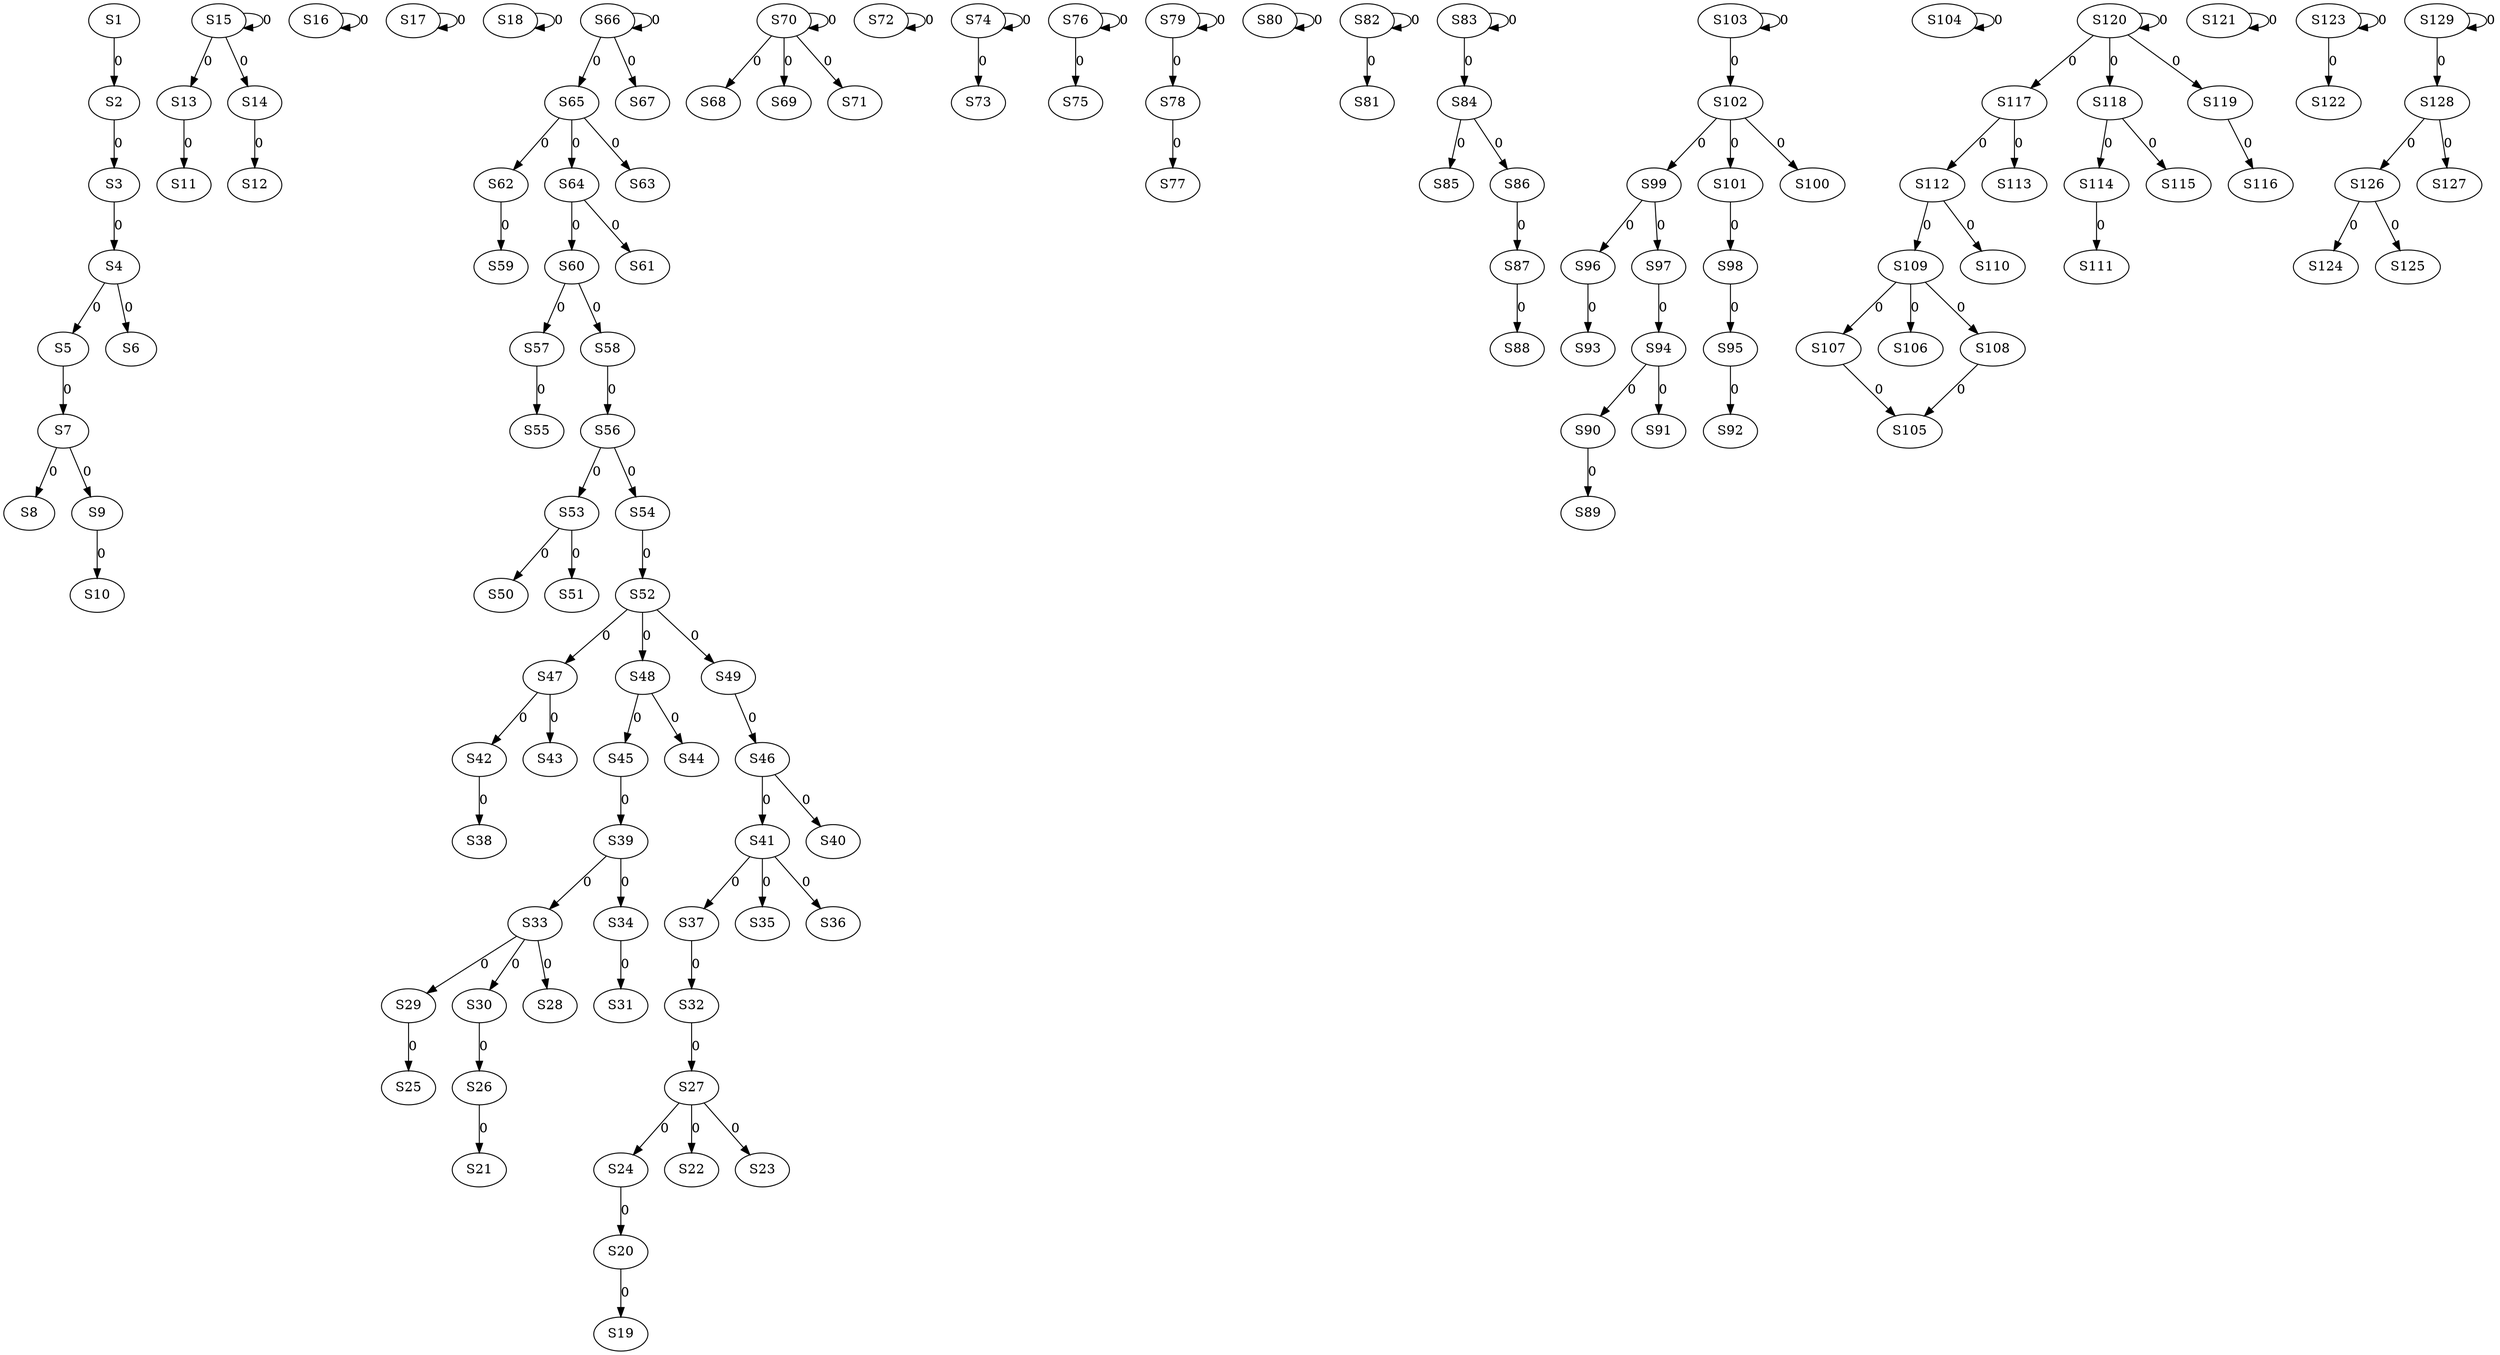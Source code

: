 strict digraph {
	S1 -> S2 [ label = 0 ];
	S2 -> S3 [ label = 0 ];
	S3 -> S4 [ label = 0 ];
	S4 -> S5 [ label = 0 ];
	S4 -> S6 [ label = 0 ];
	S5 -> S7 [ label = 0 ];
	S7 -> S8 [ label = 0 ];
	S7 -> S9 [ label = 0 ];
	S9 -> S10 [ label = 0 ];
	S13 -> S11 [ label = 0 ];
	S14 -> S12 [ label = 0 ];
	S15 -> S13 [ label = 0 ];
	S15 -> S14 [ label = 0 ];
	S15 -> S15 [ label = 0 ];
	S16 -> S16 [ label = 0 ];
	S17 -> S17 [ label = 0 ];
	S18 -> S18 [ label = 0 ];
	S20 -> S19 [ label = 0 ];
	S24 -> S20 [ label = 0 ];
	S26 -> S21 [ label = 0 ];
	S27 -> S22 [ label = 0 ];
	S27 -> S23 [ label = 0 ];
	S27 -> S24 [ label = 0 ];
	S29 -> S25 [ label = 0 ];
	S30 -> S26 [ label = 0 ];
	S32 -> S27 [ label = 0 ];
	S33 -> S28 [ label = 0 ];
	S33 -> S29 [ label = 0 ];
	S33 -> S30 [ label = 0 ];
	S34 -> S31 [ label = 0 ];
	S37 -> S32 [ label = 0 ];
	S39 -> S33 [ label = 0 ];
	S39 -> S34 [ label = 0 ];
	S41 -> S35 [ label = 0 ];
	S41 -> S36 [ label = 0 ];
	S41 -> S37 [ label = 0 ];
	S42 -> S38 [ label = 0 ];
	S45 -> S39 [ label = 0 ];
	S46 -> S40 [ label = 0 ];
	S46 -> S41 [ label = 0 ];
	S47 -> S42 [ label = 0 ];
	S47 -> S43 [ label = 0 ];
	S48 -> S44 [ label = 0 ];
	S48 -> S45 [ label = 0 ];
	S49 -> S46 [ label = 0 ];
	S52 -> S47 [ label = 0 ];
	S52 -> S48 [ label = 0 ];
	S52 -> S49 [ label = 0 ];
	S53 -> S50 [ label = 0 ];
	S53 -> S51 [ label = 0 ];
	S54 -> S52 [ label = 0 ];
	S56 -> S53 [ label = 0 ];
	S56 -> S54 [ label = 0 ];
	S57 -> S55 [ label = 0 ];
	S58 -> S56 [ label = 0 ];
	S60 -> S57 [ label = 0 ];
	S60 -> S58 [ label = 0 ];
	S62 -> S59 [ label = 0 ];
	S64 -> S60 [ label = 0 ];
	S64 -> S61 [ label = 0 ];
	S65 -> S62 [ label = 0 ];
	S65 -> S63 [ label = 0 ];
	S65 -> S64 [ label = 0 ];
	S66 -> S65 [ label = 0 ];
	S66 -> S66 [ label = 0 ];
	S66 -> S67 [ label = 0 ];
	S70 -> S68 [ label = 0 ];
	S70 -> S69 [ label = 0 ];
	S70 -> S70 [ label = 0 ];
	S70 -> S71 [ label = 0 ];
	S72 -> S72 [ label = 0 ];
	S74 -> S73 [ label = 0 ];
	S74 -> S74 [ label = 0 ];
	S76 -> S75 [ label = 0 ];
	S76 -> S76 [ label = 0 ];
	S78 -> S77 [ label = 0 ];
	S79 -> S78 [ label = 0 ];
	S79 -> S79 [ label = 0 ];
	S80 -> S80 [ label = 0 ];
	S82 -> S81 [ label = 0 ];
	S82 -> S82 [ label = 0 ];
	S83 -> S83 [ label = 0 ];
	S83 -> S84 [ label = 0 ];
	S84 -> S85 [ label = 0 ];
	S84 -> S86 [ label = 0 ];
	S86 -> S87 [ label = 0 ];
	S87 -> S88 [ label = 0 ];
	S90 -> S89 [ label = 0 ];
	S94 -> S90 [ label = 0 ];
	S94 -> S91 [ label = 0 ];
	S95 -> S92 [ label = 0 ];
	S96 -> S93 [ label = 0 ];
	S97 -> S94 [ label = 0 ];
	S98 -> S95 [ label = 0 ];
	S99 -> S96 [ label = 0 ];
	S99 -> S97 [ label = 0 ];
	S101 -> S98 [ label = 0 ];
	S102 -> S99 [ label = 0 ];
	S102 -> S100 [ label = 0 ];
	S102 -> S101 [ label = 0 ];
	S103 -> S102 [ label = 0 ];
	S103 -> S103 [ label = 0 ];
	S104 -> S104 [ label = 0 ];
	S107 -> S105 [ label = 0 ];
	S109 -> S106 [ label = 0 ];
	S109 -> S107 [ label = 0 ];
	S109 -> S108 [ label = 0 ];
	S112 -> S109 [ label = 0 ];
	S112 -> S110 [ label = 0 ];
	S114 -> S111 [ label = 0 ];
	S117 -> S112 [ label = 0 ];
	S117 -> S113 [ label = 0 ];
	S118 -> S114 [ label = 0 ];
	S118 -> S115 [ label = 0 ];
	S119 -> S116 [ label = 0 ];
	S120 -> S117 [ label = 0 ];
	S120 -> S118 [ label = 0 ];
	S120 -> S119 [ label = 0 ];
	S120 -> S120 [ label = 0 ];
	S121 -> S121 [ label = 0 ];
	S123 -> S122 [ label = 0 ];
	S123 -> S123 [ label = 0 ];
	S126 -> S124 [ label = 0 ];
	S126 -> S125 [ label = 0 ];
	S128 -> S126 [ label = 0 ];
	S128 -> S127 [ label = 0 ];
	S129 -> S128 [ label = 0 ];
	S129 -> S129 [ label = 0 ];
	S108 -> S105 [ label = 0 ];
}